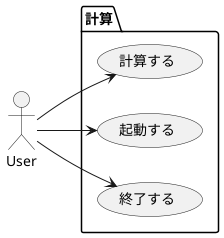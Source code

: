 @startuml
left to right direction
package "計算" {
  (計算する) as (calc)
  (起動する) as (start)
  (終了する) as (end)
}
User --> (start)
User --> (calc)
User --> (end)
@enduml